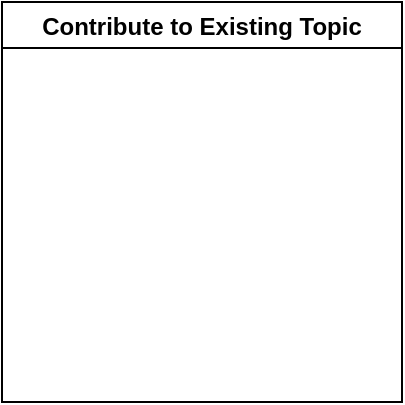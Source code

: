 <mxfile version="14.1.1" type="github">
  <diagram id="Ap3gFuulZdh21Kn3eYy9" name="Page-1">
    <mxGraphModel dx="1038" dy="547" grid="1" gridSize="10" guides="1" tooltips="1" connect="1" arrows="1" fold="1" page="1" pageScale="1" pageWidth="1169" pageHeight="827" math="0" shadow="0">
      <root>
        <mxCell id="0" />
        <mxCell id="1" parent="0" />
        <mxCell id="w6KrFZjg8o223J3d4crP-1" value="Contribute to Existing Topic" style="swimlane;" vertex="1" parent="1">
          <mxGeometry x="390" y="150" width="200" height="200" as="geometry" />
        </mxCell>
      </root>
    </mxGraphModel>
  </diagram>
</mxfile>
